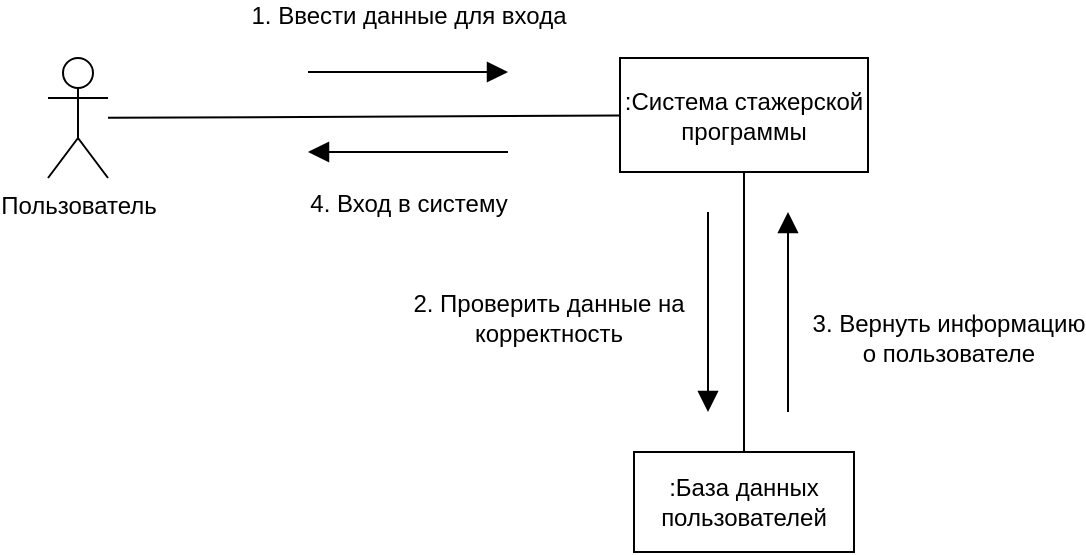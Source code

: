 <mxfile version="27.1.4">
  <diagram name="Страница — 1" id="VITqMJHGawG_AV4IwLpY">
    <mxGraphModel dx="1314" dy="420" grid="1" gridSize="10" guides="1" tooltips="1" connect="1" arrows="1" fold="1" page="0" pageScale="1" pageWidth="827" pageHeight="1169" math="0" shadow="0">
      <root>
        <mxCell id="0" />
        <mxCell id="1" parent="0" />
        <mxCell id="oMOa3SXm_goFEWfaKYYf-7" style="edgeStyle=none;curved=1;rounded=0;orthogonalLoop=1;jettySize=auto;html=1;fontSize=12;startSize=8;endSize=8;endArrow=none;startFill=0;" parent="1" source="JWygc2-lEyXVkWZMa3_q-1" target="oMOa3SXm_goFEWfaKYYf-3" edge="1">
          <mxGeometry relative="1" as="geometry" />
        </mxCell>
        <mxCell id="JWygc2-lEyXVkWZMa3_q-1" value="Пользователь" style="shape=umlActor;verticalLabelPosition=bottom;verticalAlign=top;html=1;" parent="1" vertex="1">
          <mxGeometry x="-30" y="653" width="30" height="60" as="geometry" />
        </mxCell>
        <mxCell id="oMOa3SXm_goFEWfaKYYf-3" value=":Система стажерской программы" style="html=1;whiteSpace=wrap;" parent="1" vertex="1">
          <mxGeometry x="256" y="653" width="124" height="57" as="geometry" />
        </mxCell>
        <mxCell id="oMOa3SXm_goFEWfaKYYf-9" value="1. Ввести данные для входа" style="html=1;verticalAlign=bottom;endArrow=block;curved=0;rounded=0;strokeColor=default;align=center;fontFamily=Helvetica;fontSize=12;fontColor=default;labelBackgroundColor=default;edgeStyle=none;startSize=8;endSize=8;" parent="1" edge="1">
          <mxGeometry x="-0.004" y="19" width="80" relative="1" as="geometry">
            <mxPoint x="100" y="660" as="sourcePoint" />
            <mxPoint x="200" y="660" as="targetPoint" />
            <mxPoint as="offset" />
          </mxGeometry>
        </mxCell>
        <mxCell id="oMOa3SXm_goFEWfaKYYf-13" value="&lt;div&gt;4. Вход в систему&lt;/div&gt;&lt;div&gt;&lt;br&gt;&lt;/div&gt;" style="html=1;verticalAlign=bottom;endArrow=block;curved=0;rounded=0;strokeColor=default;align=center;fontFamily=Helvetica;fontSize=12;fontColor=default;labelBackgroundColor=default;edgeStyle=none;startSize=8;endSize=8;" parent="1" edge="1">
          <mxGeometry y="50" width="80" relative="1" as="geometry">
            <mxPoint x="200" y="700" as="sourcePoint" />
            <mxPoint x="100" y="700" as="targetPoint" />
            <mxPoint as="offset" />
          </mxGeometry>
        </mxCell>
        <mxCell id="jDP7XRf8knhhoj4baCWg-1" value=":База данных пользователей" style="html=1;whiteSpace=wrap;" parent="1" vertex="1">
          <mxGeometry x="263" y="850" width="110" height="50" as="geometry" />
        </mxCell>
        <mxCell id="jDP7XRf8knhhoj4baCWg-2" style="edgeStyle=none;curved=1;rounded=0;orthogonalLoop=1;jettySize=auto;html=1;fontSize=12;startSize=8;endSize=8;endArrow=none;startFill=0;" parent="1" source="jDP7XRf8knhhoj4baCWg-1" target="oMOa3SXm_goFEWfaKYYf-3" edge="1">
          <mxGeometry relative="1" as="geometry">
            <mxPoint x="30" y="693" as="sourcePoint" />
            <mxPoint x="266" y="692" as="targetPoint" />
          </mxGeometry>
        </mxCell>
        <mxCell id="jDP7XRf8knhhoj4baCWg-3" value="2. Проверить данные на&lt;div&gt;корректность&lt;/div&gt;" style="html=1;verticalAlign=bottom;endArrow=block;curved=0;rounded=0;strokeColor=default;align=center;fontFamily=Helvetica;fontSize=12;fontColor=default;labelBackgroundColor=default;edgeStyle=none;startSize=8;endSize=8;" parent="1" edge="1">
          <mxGeometry x="0.4" y="-80" width="80" relative="1" as="geometry">
            <mxPoint x="300" y="730" as="sourcePoint" />
            <mxPoint x="300" y="830" as="targetPoint" />
            <mxPoint as="offset" />
          </mxGeometry>
        </mxCell>
        <mxCell id="jDP7XRf8knhhoj4baCWg-4" value="3. Вернуть информацию&lt;div&gt;о пользователе&lt;/div&gt;" style="html=1;verticalAlign=bottom;endArrow=block;curved=0;rounded=0;strokeColor=default;align=center;fontFamily=Helvetica;fontSize=12;fontColor=default;labelBackgroundColor=default;edgeStyle=none;startSize=8;endSize=8;" parent="1" edge="1">
          <mxGeometry x="-0.6" y="-80" width="80" relative="1" as="geometry">
            <mxPoint x="340" y="830" as="sourcePoint" />
            <mxPoint x="340" y="730" as="targetPoint" />
            <mxPoint as="offset" />
          </mxGeometry>
        </mxCell>
      </root>
    </mxGraphModel>
  </diagram>
</mxfile>
